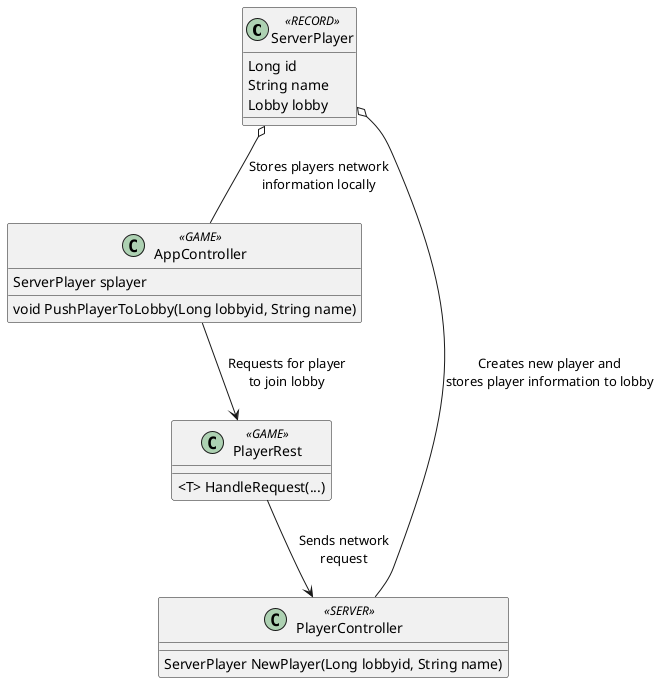 @startuml

class ServerPlayer <<RECORD>> {
	Long id
	String name
	Lobby lobby


}

class AppController <<GAME>> {
	ServerPlayer splayer

	void PushPlayerToLobby(Long lobbyid, String name)
}

class PlayerRest <<GAME>> {
	<T> HandleRequest(...)
}

class PlayerController <<SERVER>> {
	ServerPlayer NewPlayer(Long lobbyid, String name)
}

ServerPlayer o-- AppController : Stores players network\ninformation locally

ServerPlayer o-- PlayerController : Creates new player and\nstores player information to lobby

AppController --> PlayerRest : Requests for player\nto join lobby
PlayerRest --> PlayerController : Sends network\nrequest

@enduml
